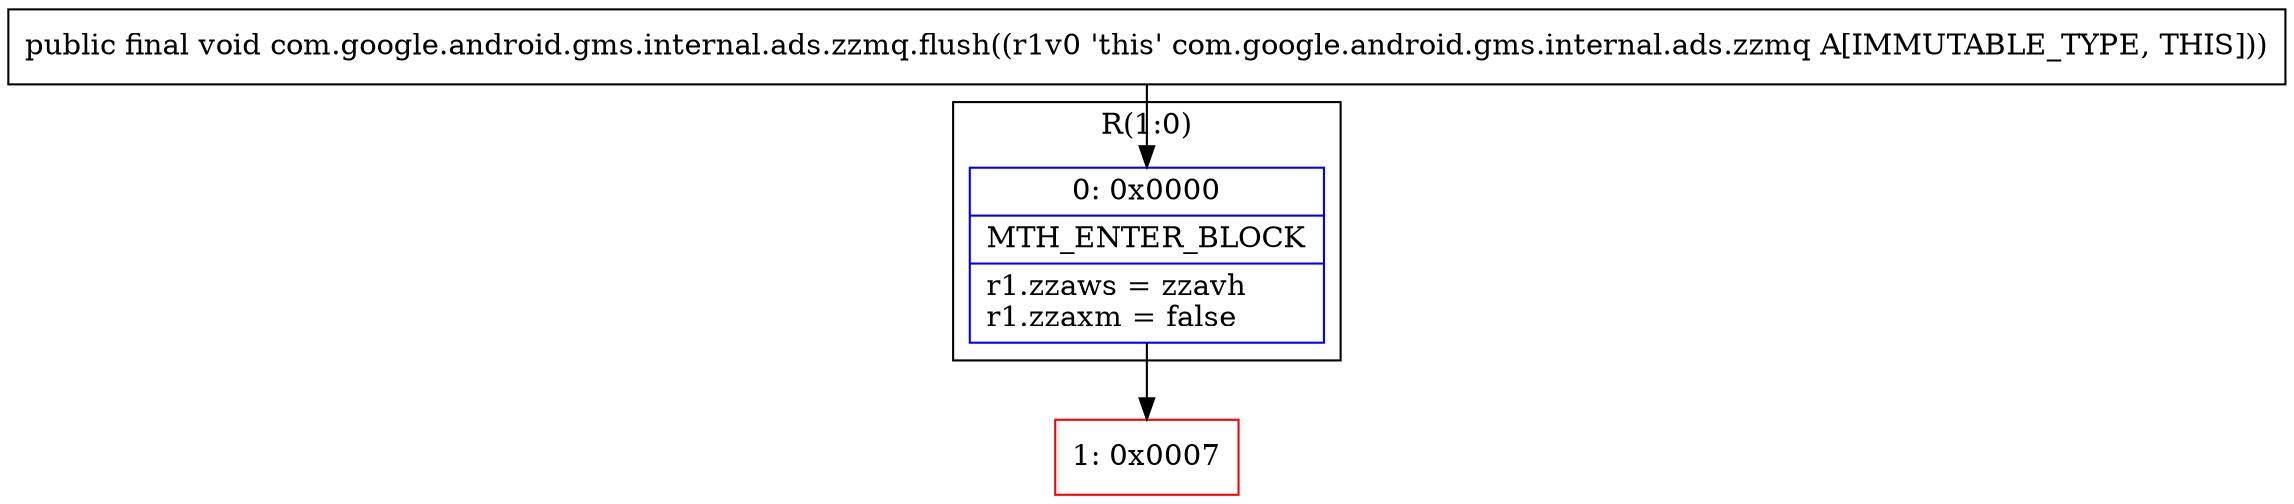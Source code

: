 digraph "CFG forcom.google.android.gms.internal.ads.zzmq.flush()V" {
subgraph cluster_Region_850662634 {
label = "R(1:0)";
node [shape=record,color=blue];
Node_0 [shape=record,label="{0\:\ 0x0000|MTH_ENTER_BLOCK\l|r1.zzaws = zzavh\lr1.zzaxm = false\l}"];
}
Node_1 [shape=record,color=red,label="{1\:\ 0x0007}"];
MethodNode[shape=record,label="{public final void com.google.android.gms.internal.ads.zzmq.flush((r1v0 'this' com.google.android.gms.internal.ads.zzmq A[IMMUTABLE_TYPE, THIS])) }"];
MethodNode -> Node_0;
Node_0 -> Node_1;
}

